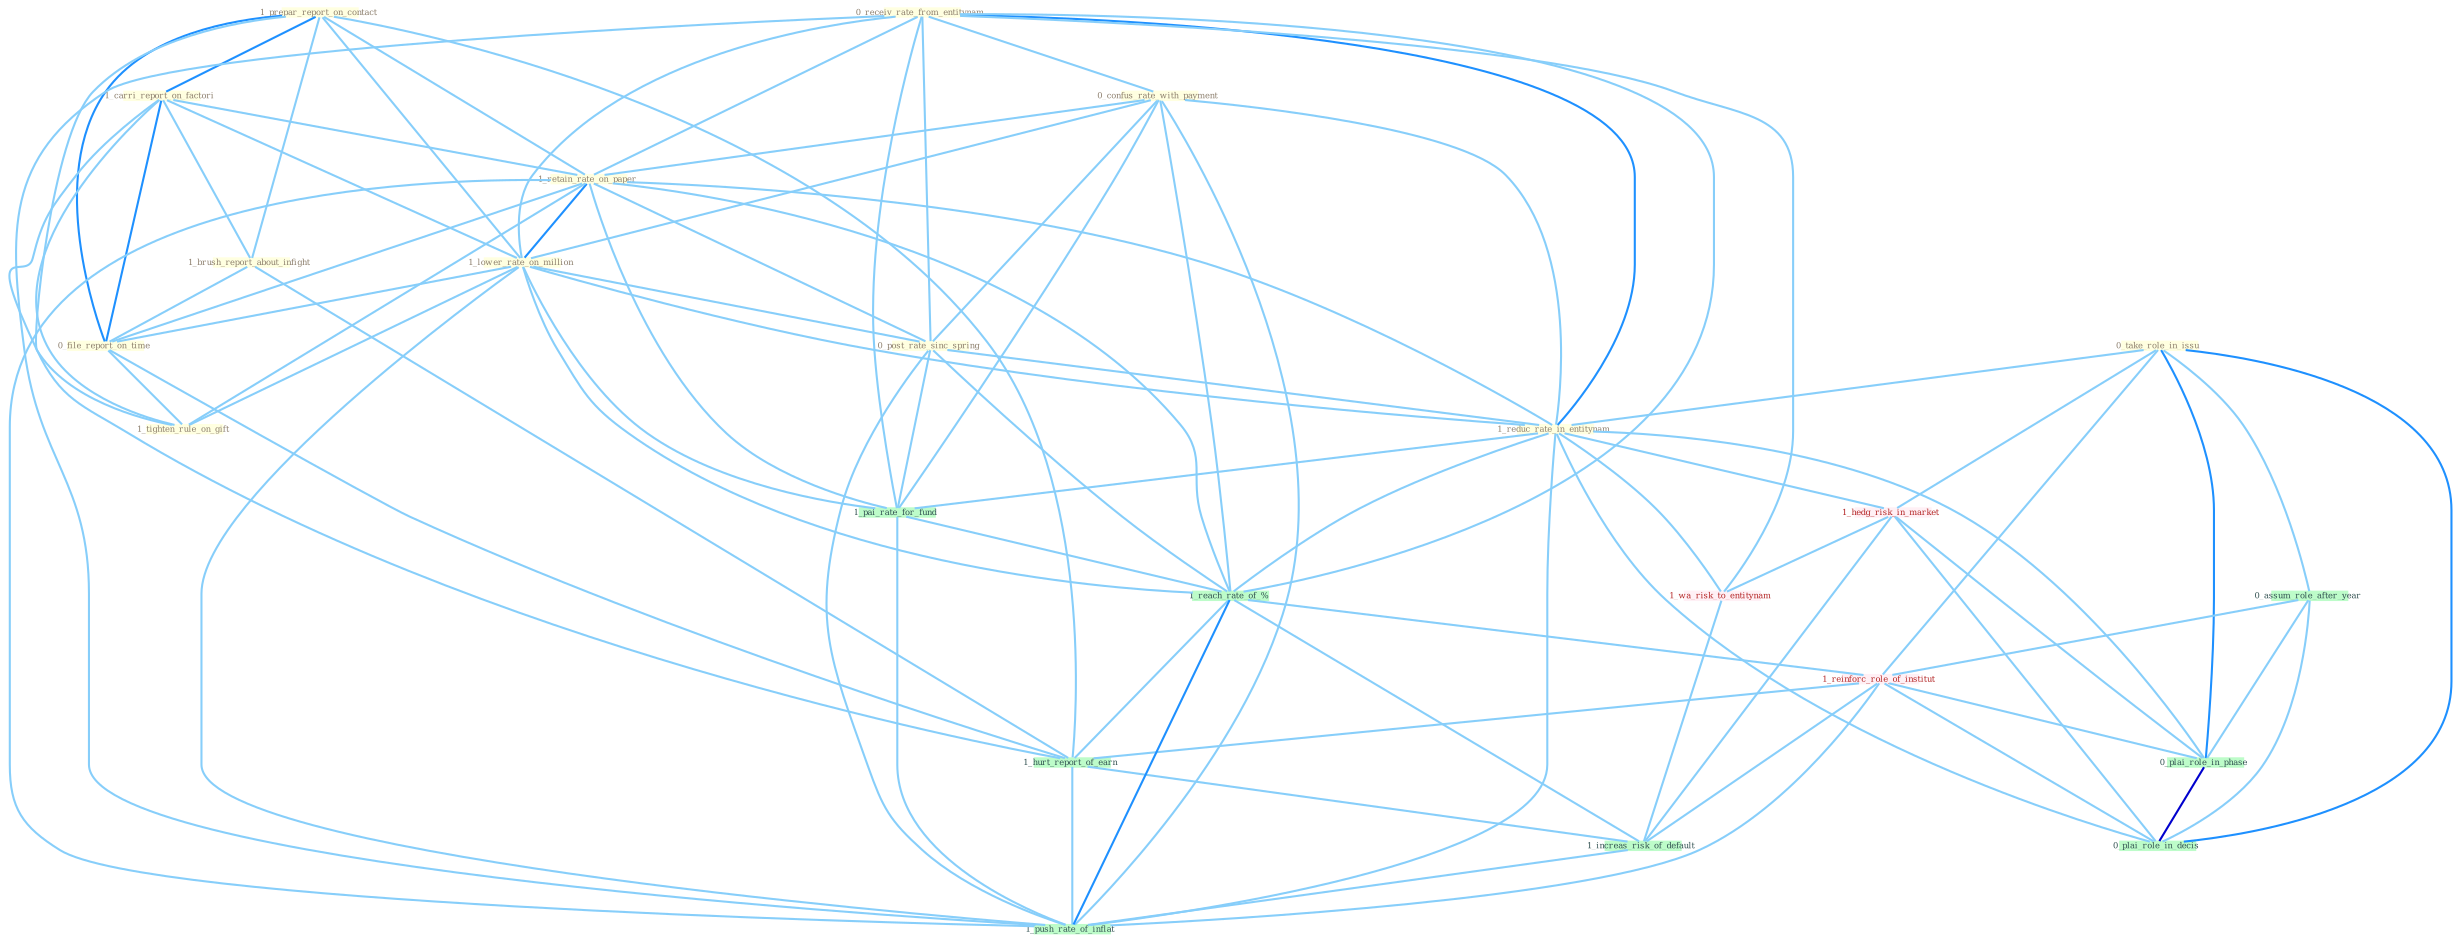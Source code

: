 Graph G{ 
    node
    [shape=polygon,style=filled,width=.5,height=.06,color="#BDFCC9",fixedsize=true,fontsize=4,
    fontcolor="#2f4f4f"];
    {node
    [color="#ffffe0", fontcolor="#8b7d6b"] "1_prepar_report_on_contact " "1_carri_report_on_factori " "0_receiv_rate_from_entitynam " "0_confus_rate_with_payment " "1_retain_rate_on_paper " "1_brush_report_about_infight " "1_lower_rate_on_million " "0_post_rate_sinc_spring " "0_file_report_on_time " "1_tighten_rule_on_gift " "0_take_role_in_issu " "1_reduc_rate_in_entitynam "}
{node [color="#fff0f5", fontcolor="#b22222"] "1_hedg_risk_in_market " "1_reinforc_role_of_institut " "1_wa_risk_to_entitynam "}
edge [color="#B0E2FF"];

	"1_prepar_report_on_contact " -- "1_carri_report_on_factori " [w="2", color="#1e90ff" , len=0.8];
	"1_prepar_report_on_contact " -- "1_retain_rate_on_paper " [w="1", color="#87cefa" ];
	"1_prepar_report_on_contact " -- "1_brush_report_about_infight " [w="1", color="#87cefa" ];
	"1_prepar_report_on_contact " -- "1_lower_rate_on_million " [w="1", color="#87cefa" ];
	"1_prepar_report_on_contact " -- "0_file_report_on_time " [w="2", color="#1e90ff" , len=0.8];
	"1_prepar_report_on_contact " -- "1_tighten_rule_on_gift " [w="1", color="#87cefa" ];
	"1_prepar_report_on_contact " -- "1_hurt_report_of_earn " [w="1", color="#87cefa" ];
	"1_carri_report_on_factori " -- "1_retain_rate_on_paper " [w="1", color="#87cefa" ];
	"1_carri_report_on_factori " -- "1_brush_report_about_infight " [w="1", color="#87cefa" ];
	"1_carri_report_on_factori " -- "1_lower_rate_on_million " [w="1", color="#87cefa" ];
	"1_carri_report_on_factori " -- "0_file_report_on_time " [w="2", color="#1e90ff" , len=0.8];
	"1_carri_report_on_factori " -- "1_tighten_rule_on_gift " [w="1", color="#87cefa" ];
	"1_carri_report_on_factori " -- "1_hurt_report_of_earn " [w="1", color="#87cefa" ];
	"0_receiv_rate_from_entitynam " -- "0_confus_rate_with_payment " [w="1", color="#87cefa" ];
	"0_receiv_rate_from_entitynam " -- "1_retain_rate_on_paper " [w="1", color="#87cefa" ];
	"0_receiv_rate_from_entitynam " -- "1_lower_rate_on_million " [w="1", color="#87cefa" ];
	"0_receiv_rate_from_entitynam " -- "0_post_rate_sinc_spring " [w="1", color="#87cefa" ];
	"0_receiv_rate_from_entitynam " -- "1_reduc_rate_in_entitynam " [w="2", color="#1e90ff" , len=0.8];
	"0_receiv_rate_from_entitynam " -- "1_pai_rate_for_fund " [w="1", color="#87cefa" ];
	"0_receiv_rate_from_entitynam " -- "1_reach_rate_of_% " [w="1", color="#87cefa" ];
	"0_receiv_rate_from_entitynam " -- "1_wa_risk_to_entitynam " [w="1", color="#87cefa" ];
	"0_receiv_rate_from_entitynam " -- "1_push_rate_of_inflat " [w="1", color="#87cefa" ];
	"0_confus_rate_with_payment " -- "1_retain_rate_on_paper " [w="1", color="#87cefa" ];
	"0_confus_rate_with_payment " -- "1_lower_rate_on_million " [w="1", color="#87cefa" ];
	"0_confus_rate_with_payment " -- "0_post_rate_sinc_spring " [w="1", color="#87cefa" ];
	"0_confus_rate_with_payment " -- "1_reduc_rate_in_entitynam " [w="1", color="#87cefa" ];
	"0_confus_rate_with_payment " -- "1_pai_rate_for_fund " [w="1", color="#87cefa" ];
	"0_confus_rate_with_payment " -- "1_reach_rate_of_% " [w="1", color="#87cefa" ];
	"0_confus_rate_with_payment " -- "1_push_rate_of_inflat " [w="1", color="#87cefa" ];
	"1_retain_rate_on_paper " -- "1_lower_rate_on_million " [w="2", color="#1e90ff" , len=0.8];
	"1_retain_rate_on_paper " -- "0_post_rate_sinc_spring " [w="1", color="#87cefa" ];
	"1_retain_rate_on_paper " -- "0_file_report_on_time " [w="1", color="#87cefa" ];
	"1_retain_rate_on_paper " -- "1_tighten_rule_on_gift " [w="1", color="#87cefa" ];
	"1_retain_rate_on_paper " -- "1_reduc_rate_in_entitynam " [w="1", color="#87cefa" ];
	"1_retain_rate_on_paper " -- "1_pai_rate_for_fund " [w="1", color="#87cefa" ];
	"1_retain_rate_on_paper " -- "1_reach_rate_of_% " [w="1", color="#87cefa" ];
	"1_retain_rate_on_paper " -- "1_push_rate_of_inflat " [w="1", color="#87cefa" ];
	"1_brush_report_about_infight " -- "0_file_report_on_time " [w="1", color="#87cefa" ];
	"1_brush_report_about_infight " -- "1_hurt_report_of_earn " [w="1", color="#87cefa" ];
	"1_lower_rate_on_million " -- "0_post_rate_sinc_spring " [w="1", color="#87cefa" ];
	"1_lower_rate_on_million " -- "0_file_report_on_time " [w="1", color="#87cefa" ];
	"1_lower_rate_on_million " -- "1_tighten_rule_on_gift " [w="1", color="#87cefa" ];
	"1_lower_rate_on_million " -- "1_reduc_rate_in_entitynam " [w="1", color="#87cefa" ];
	"1_lower_rate_on_million " -- "1_pai_rate_for_fund " [w="1", color="#87cefa" ];
	"1_lower_rate_on_million " -- "1_reach_rate_of_% " [w="1", color="#87cefa" ];
	"1_lower_rate_on_million " -- "1_push_rate_of_inflat " [w="1", color="#87cefa" ];
	"0_post_rate_sinc_spring " -- "1_reduc_rate_in_entitynam " [w="1", color="#87cefa" ];
	"0_post_rate_sinc_spring " -- "1_pai_rate_for_fund " [w="1", color="#87cefa" ];
	"0_post_rate_sinc_spring " -- "1_reach_rate_of_% " [w="1", color="#87cefa" ];
	"0_post_rate_sinc_spring " -- "1_push_rate_of_inflat " [w="1", color="#87cefa" ];
	"0_file_report_on_time " -- "1_tighten_rule_on_gift " [w="1", color="#87cefa" ];
	"0_file_report_on_time " -- "1_hurt_report_of_earn " [w="1", color="#87cefa" ];
	"0_take_role_in_issu " -- "1_reduc_rate_in_entitynam " [w="1", color="#87cefa" ];
	"0_take_role_in_issu " -- "0_assum_role_after_year " [w="1", color="#87cefa" ];
	"0_take_role_in_issu " -- "1_hedg_risk_in_market " [w="1", color="#87cefa" ];
	"0_take_role_in_issu " -- "1_reinforc_role_of_institut " [w="1", color="#87cefa" ];
	"0_take_role_in_issu " -- "0_plai_role_in_phase " [w="2", color="#1e90ff" , len=0.8];
	"0_take_role_in_issu " -- "0_plai_role_in_decis " [w="2", color="#1e90ff" , len=0.8];
	"1_reduc_rate_in_entitynam " -- "1_hedg_risk_in_market " [w="1", color="#87cefa" ];
	"1_reduc_rate_in_entitynam " -- "1_pai_rate_for_fund " [w="1", color="#87cefa" ];
	"1_reduc_rate_in_entitynam " -- "1_reach_rate_of_% " [w="1", color="#87cefa" ];
	"1_reduc_rate_in_entitynam " -- "1_wa_risk_to_entitynam " [w="1", color="#87cefa" ];
	"1_reduc_rate_in_entitynam " -- "0_plai_role_in_phase " [w="1", color="#87cefa" ];
	"1_reduc_rate_in_entitynam " -- "0_plai_role_in_decis " [w="1", color="#87cefa" ];
	"1_reduc_rate_in_entitynam " -- "1_push_rate_of_inflat " [w="1", color="#87cefa" ];
	"0_assum_role_after_year " -- "1_reinforc_role_of_institut " [w="1", color="#87cefa" ];
	"0_assum_role_after_year " -- "0_plai_role_in_phase " [w="1", color="#87cefa" ];
	"0_assum_role_after_year " -- "0_plai_role_in_decis " [w="1", color="#87cefa" ];
	"1_hedg_risk_in_market " -- "1_wa_risk_to_entitynam " [w="1", color="#87cefa" ];
	"1_hedg_risk_in_market " -- "0_plai_role_in_phase " [w="1", color="#87cefa" ];
	"1_hedg_risk_in_market " -- "1_increas_risk_of_default " [w="1", color="#87cefa" ];
	"1_hedg_risk_in_market " -- "0_plai_role_in_decis " [w="1", color="#87cefa" ];
	"1_pai_rate_for_fund " -- "1_reach_rate_of_% " [w="1", color="#87cefa" ];
	"1_pai_rate_for_fund " -- "1_push_rate_of_inflat " [w="1", color="#87cefa" ];
	"1_reach_rate_of_% " -- "1_reinforc_role_of_institut " [w="1", color="#87cefa" ];
	"1_reach_rate_of_% " -- "1_hurt_report_of_earn " [w="1", color="#87cefa" ];
	"1_reach_rate_of_% " -- "1_increas_risk_of_default " [w="1", color="#87cefa" ];
	"1_reach_rate_of_% " -- "1_push_rate_of_inflat " [w="2", color="#1e90ff" , len=0.8];
	"1_reinforc_role_of_institut " -- "0_plai_role_in_phase " [w="1", color="#87cefa" ];
	"1_reinforc_role_of_institut " -- "1_hurt_report_of_earn " [w="1", color="#87cefa" ];
	"1_reinforc_role_of_institut " -- "1_increas_risk_of_default " [w="1", color="#87cefa" ];
	"1_reinforc_role_of_institut " -- "0_plai_role_in_decis " [w="1", color="#87cefa" ];
	"1_reinforc_role_of_institut " -- "1_push_rate_of_inflat " [w="1", color="#87cefa" ];
	"1_wa_risk_to_entitynam " -- "1_increas_risk_of_default " [w="1", color="#87cefa" ];
	"0_plai_role_in_phase " -- "0_plai_role_in_decis " [w="3", color="#0000cd" , len=0.6];
	"1_hurt_report_of_earn " -- "1_increas_risk_of_default " [w="1", color="#87cefa" ];
	"1_hurt_report_of_earn " -- "1_push_rate_of_inflat " [w="1", color="#87cefa" ];
	"1_increas_risk_of_default " -- "1_push_rate_of_inflat " [w="1", color="#87cefa" ];
}